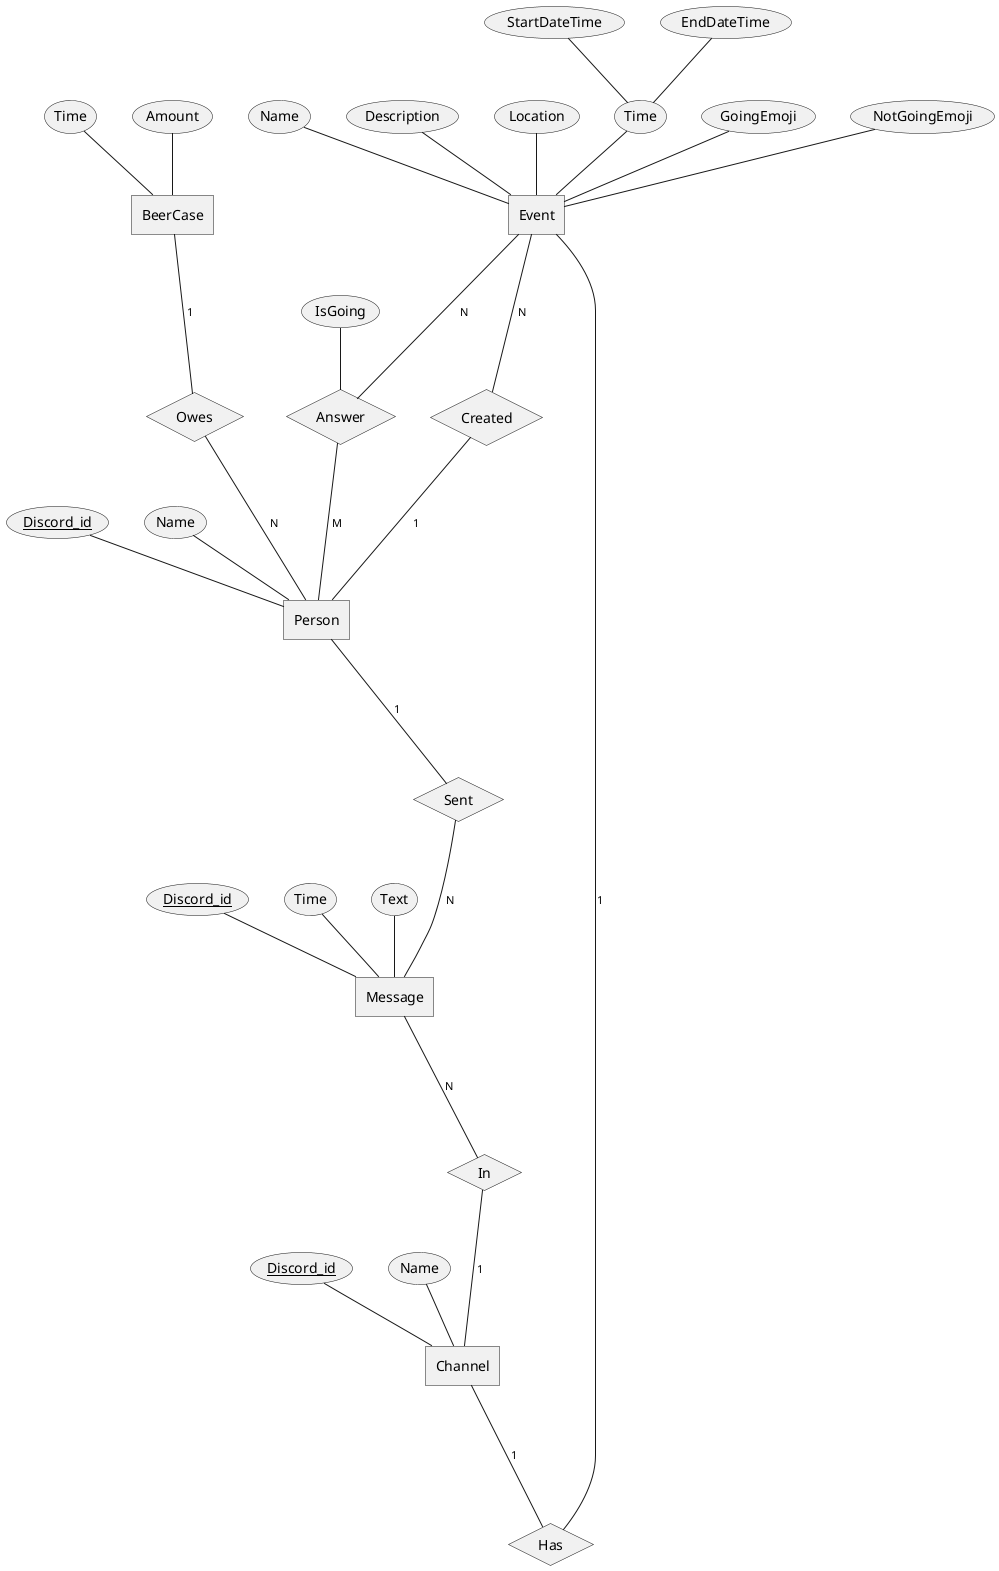 @startchen ER-diagram

entity Event {
    Name
    Description
    Location
    Time {
        StartDateTime
        EndDateTime
    }
    GoingEmoji
    NotGoingEmoji
}

relationship Answer {
    IsGoing
}

relationship Created {
}

entity Person {
    Discord_id <<key>>
    Name
}

Event -N- Answer
Answer -M- Person

Event -N- Created
Created -1- Person

entity BeerCase {
    Time
    Amount
}

relationship Owes {
}

BeerCase -1- Owes
Owes -N- Person

entity Channel {
    Discord_id <<key>>
    Name
}

entity Message {
    Discord_id <<key>>
    Time
    Text
}

relationship Has {
}

Channel -1- Has
Has -1- Event

relationship Sent {
}

Person -1- Sent
Sent -N- Message

relationship In {
}

Message -N- In
In -1- Channel


@endchen